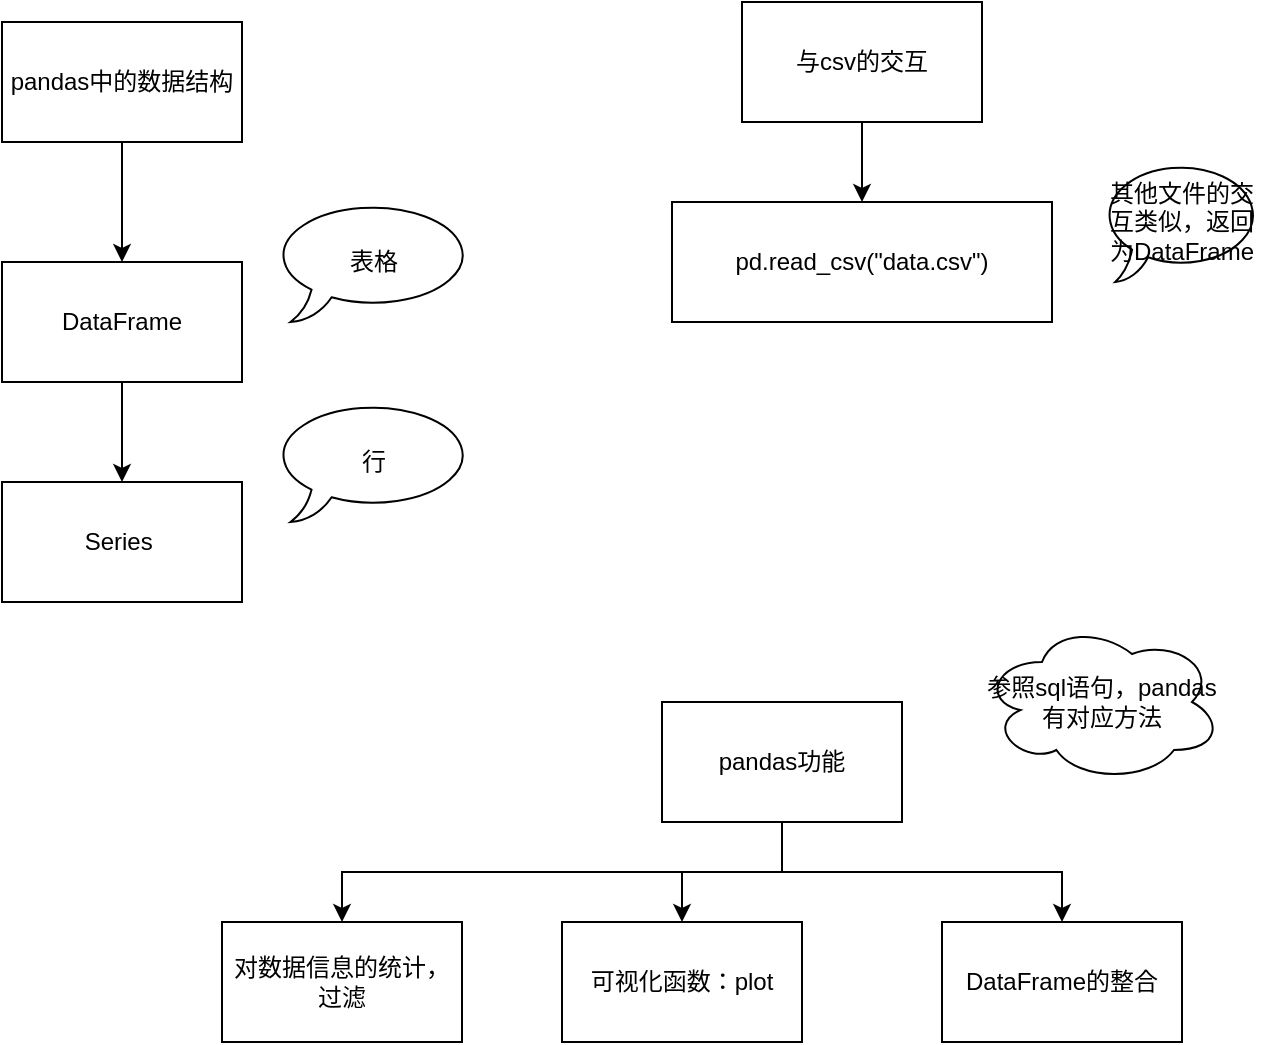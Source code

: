 <mxfile version="20.0.3" type="github">
  <diagram id="4u6awcFM0ojRuJQNL5Am" name="Page-1">
    <mxGraphModel dx="1038" dy="547" grid="1" gridSize="10" guides="1" tooltips="1" connect="1" arrows="1" fold="1" page="1" pageScale="1" pageWidth="827" pageHeight="1169" math="0" shadow="0">
      <root>
        <mxCell id="0" />
        <mxCell id="1" parent="0" />
        <mxCell id="dprMaKXrl9Tvf1hPXRWx-6" style="edgeStyle=orthogonalEdgeStyle;rounded=0;orthogonalLoop=1;jettySize=auto;html=1;exitX=0.5;exitY=1;exitDx=0;exitDy=0;entryX=0.5;entryY=0;entryDx=0;entryDy=0;" edge="1" parent="1" source="dprMaKXrl9Tvf1hPXRWx-1" target="dprMaKXrl9Tvf1hPXRWx-3">
          <mxGeometry relative="1" as="geometry" />
        </mxCell>
        <mxCell id="dprMaKXrl9Tvf1hPXRWx-1" value="pandas中的数据结构" style="rounded=0;whiteSpace=wrap;html=1;" vertex="1" parent="1">
          <mxGeometry x="50" y="60" width="120" height="60" as="geometry" />
        </mxCell>
        <mxCell id="dprMaKXrl9Tvf1hPXRWx-5" style="edgeStyle=orthogonalEdgeStyle;rounded=0;orthogonalLoop=1;jettySize=auto;html=1;exitX=0.5;exitY=1;exitDx=0;exitDy=0;entryX=0.5;entryY=0;entryDx=0;entryDy=0;" edge="1" parent="1" source="dprMaKXrl9Tvf1hPXRWx-3" target="dprMaKXrl9Tvf1hPXRWx-4">
          <mxGeometry relative="1" as="geometry" />
        </mxCell>
        <mxCell id="dprMaKXrl9Tvf1hPXRWx-3" value="&lt;span style=&quot;text-align: left;&quot;&gt;DataFrame&lt;/span&gt;" style="rounded=0;whiteSpace=wrap;html=1;" vertex="1" parent="1">
          <mxGeometry x="50" y="180" width="120" height="60" as="geometry" />
        </mxCell>
        <mxCell id="dprMaKXrl9Tvf1hPXRWx-4" value="Series&amp;nbsp;" style="rounded=0;whiteSpace=wrap;html=1;" vertex="1" parent="1">
          <mxGeometry x="50" y="290" width="120" height="60" as="geometry" />
        </mxCell>
        <mxCell id="dprMaKXrl9Tvf1hPXRWx-7" value="表格" style="whiteSpace=wrap;html=1;shape=mxgraph.basic.oval_callout" vertex="1" parent="1">
          <mxGeometry x="186" y="150" width="100" height="60" as="geometry" />
        </mxCell>
        <mxCell id="dprMaKXrl9Tvf1hPXRWx-8" value="行" style="whiteSpace=wrap;html=1;shape=mxgraph.basic.oval_callout" vertex="1" parent="1">
          <mxGeometry x="186" y="250" width="100" height="60" as="geometry" />
        </mxCell>
        <mxCell id="dprMaKXrl9Tvf1hPXRWx-19" style="edgeStyle=orthogonalEdgeStyle;rounded=0;orthogonalLoop=1;jettySize=auto;html=1;exitX=0.5;exitY=1;exitDx=0;exitDy=0;entryX=0.5;entryY=0;entryDx=0;entryDy=0;" edge="1" parent="1" source="dprMaKXrl9Tvf1hPXRWx-10" target="dprMaKXrl9Tvf1hPXRWx-11">
          <mxGeometry relative="1" as="geometry" />
        </mxCell>
        <mxCell id="dprMaKXrl9Tvf1hPXRWx-10" value="与csv的交互" style="rounded=0;whiteSpace=wrap;html=1;" vertex="1" parent="1">
          <mxGeometry x="420" y="50" width="120" height="60" as="geometry" />
        </mxCell>
        <mxCell id="dprMaKXrl9Tvf1hPXRWx-11" value="pd.read_csv(&quot;data.csv&quot;)" style="rounded=0;whiteSpace=wrap;html=1;" vertex="1" parent="1">
          <mxGeometry x="385" y="150" width="190" height="60" as="geometry" />
        </mxCell>
        <mxCell id="dprMaKXrl9Tvf1hPXRWx-12" value="其他文件的交互类似，返回为DataFrame" style="whiteSpace=wrap;html=1;shape=mxgraph.basic.oval_callout" vertex="1" parent="1">
          <mxGeometry x="600" y="130" width="80" height="60" as="geometry" />
        </mxCell>
        <mxCell id="dprMaKXrl9Tvf1hPXRWx-16" style="edgeStyle=orthogonalEdgeStyle;rounded=0;orthogonalLoop=1;jettySize=auto;html=1;exitX=0.5;exitY=1;exitDx=0;exitDy=0;entryX=0.5;entryY=0;entryDx=0;entryDy=0;" edge="1" parent="1" source="dprMaKXrl9Tvf1hPXRWx-13" target="dprMaKXrl9Tvf1hPXRWx-14">
          <mxGeometry relative="1" as="geometry" />
        </mxCell>
        <mxCell id="dprMaKXrl9Tvf1hPXRWx-17" style="edgeStyle=orthogonalEdgeStyle;rounded=0;orthogonalLoop=1;jettySize=auto;html=1;exitX=0.5;exitY=1;exitDx=0;exitDy=0;entryX=0.5;entryY=0;entryDx=0;entryDy=0;" edge="1" parent="1" source="dprMaKXrl9Tvf1hPXRWx-13" target="dprMaKXrl9Tvf1hPXRWx-15">
          <mxGeometry relative="1" as="geometry" />
        </mxCell>
        <mxCell id="dprMaKXrl9Tvf1hPXRWx-20" style="edgeStyle=orthogonalEdgeStyle;rounded=0;orthogonalLoop=1;jettySize=auto;html=1;exitX=0.5;exitY=1;exitDx=0;exitDy=0;" edge="1" parent="1" source="dprMaKXrl9Tvf1hPXRWx-13" target="dprMaKXrl9Tvf1hPXRWx-18">
          <mxGeometry relative="1" as="geometry" />
        </mxCell>
        <mxCell id="dprMaKXrl9Tvf1hPXRWx-13" value="pandas功能" style="rounded=0;whiteSpace=wrap;html=1;" vertex="1" parent="1">
          <mxGeometry x="380" y="400" width="120" height="60" as="geometry" />
        </mxCell>
        <mxCell id="dprMaKXrl9Tvf1hPXRWx-14" value="对数据信息的统计，过滤" style="rounded=0;whiteSpace=wrap;html=1;" vertex="1" parent="1">
          <mxGeometry x="160" y="510" width="120" height="60" as="geometry" />
        </mxCell>
        <mxCell id="dprMaKXrl9Tvf1hPXRWx-15" value="可视化函数：plot" style="rounded=0;whiteSpace=wrap;html=1;" vertex="1" parent="1">
          <mxGeometry x="330" y="510" width="120" height="60" as="geometry" />
        </mxCell>
        <mxCell id="dprMaKXrl9Tvf1hPXRWx-18" value="DataFrame的整合" style="rounded=0;whiteSpace=wrap;html=1;" vertex="1" parent="1">
          <mxGeometry x="520" y="510" width="120" height="60" as="geometry" />
        </mxCell>
        <mxCell id="dprMaKXrl9Tvf1hPXRWx-22" value="参照sql语句，pandas有对应方法" style="ellipse;shape=cloud;whiteSpace=wrap;html=1;" vertex="1" parent="1">
          <mxGeometry x="540" y="360" width="120" height="80" as="geometry" />
        </mxCell>
      </root>
    </mxGraphModel>
  </diagram>
</mxfile>
